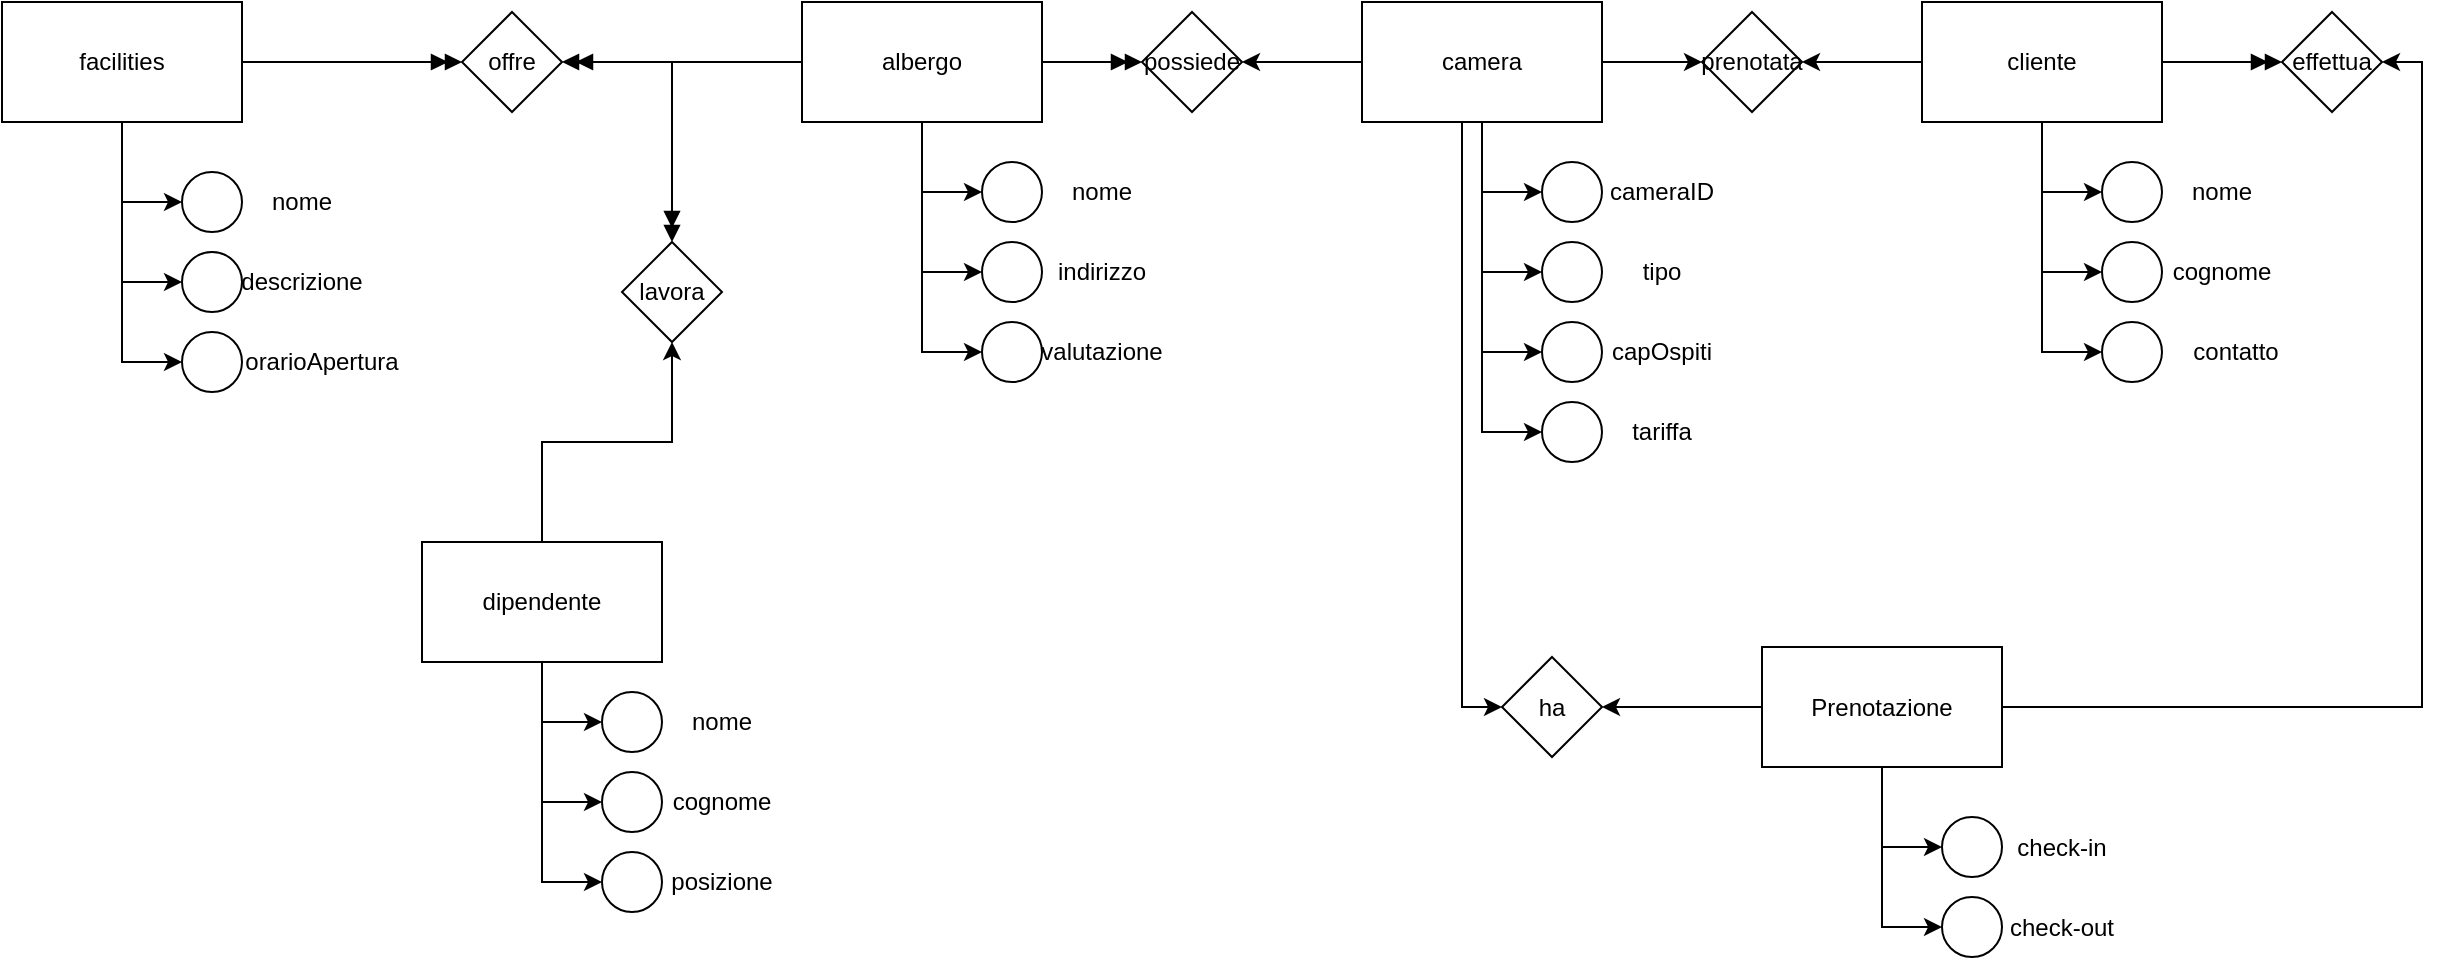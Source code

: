 <mxfile version="20.8.16" type="device"><diagram name="Pagina-1" id="P8NYW2dTBB8HGl_cEu0K"><mxGraphModel dx="1691" dy="516" grid="1" gridSize="10" guides="1" tooltips="1" connect="1" arrows="1" fold="1" page="1" pageScale="1" pageWidth="827" pageHeight="1169" math="0" shadow="0"><root><mxCell id="0"/><mxCell id="1" parent="0"/><mxCell id="It_fVRxhKK38cBiJqTAH-59" style="edgeStyle=orthogonalEdgeStyle;rounded=0;orthogonalLoop=1;jettySize=auto;html=1;entryX=0;entryY=0.5;entryDx=0;entryDy=0;" parent="1" source="It_fVRxhKK38cBiJqTAH-1" target="It_fVRxhKK38cBiJqTAH-53" edge="1"><mxGeometry relative="1" as="geometry"><mxPoint x="-260" y="220" as="targetPoint"/></mxGeometry></mxCell><mxCell id="It_fVRxhKK38cBiJqTAH-60" style="edgeStyle=orthogonalEdgeStyle;rounded=0;orthogonalLoop=1;jettySize=auto;html=1;entryX=0;entryY=0.5;entryDx=0;entryDy=0;" parent="1" source="It_fVRxhKK38cBiJqTAH-1" target="It_fVRxhKK38cBiJqTAH-54" edge="1"><mxGeometry relative="1" as="geometry"><mxPoint x="-260" y="270" as="targetPoint"/></mxGeometry></mxCell><mxCell id="It_fVRxhKK38cBiJqTAH-61" style="edgeStyle=orthogonalEdgeStyle;rounded=0;orthogonalLoop=1;jettySize=auto;html=1;entryX=0;entryY=0.5;entryDx=0;entryDy=0;" parent="1" source="It_fVRxhKK38cBiJqTAH-1" target="It_fVRxhKK38cBiJqTAH-55" edge="1"><mxGeometry relative="1" as="geometry"><mxPoint x="-260" y="310" as="targetPoint"/></mxGeometry></mxCell><mxCell id="It_fVRxhKK38cBiJqTAH-80" style="edgeStyle=orthogonalEdgeStyle;rounded=0;orthogonalLoop=1;jettySize=auto;html=1;endArrow=doubleBlock;endFill=1;" parent="1" source="It_fVRxhKK38cBiJqTAH-1" edge="1"><mxGeometry relative="1" as="geometry"><mxPoint x="-90" y="150" as="targetPoint"/></mxGeometry></mxCell><mxCell id="It_fVRxhKK38cBiJqTAH-1" value="facilities" style="rounded=0;whiteSpace=wrap;html=1;" parent="1" vertex="1"><mxGeometry x="-320" y="120" width="120" height="60" as="geometry"/></mxCell><mxCell id="It_fVRxhKK38cBiJqTAH-50" style="edgeStyle=orthogonalEdgeStyle;rounded=0;orthogonalLoop=1;jettySize=auto;html=1;entryX=0;entryY=0.5;entryDx=0;entryDy=0;" parent="1" source="It_fVRxhKK38cBiJqTAH-2" target="It_fVRxhKK38cBiJqTAH-44" edge="1"><mxGeometry relative="1" as="geometry"><mxPoint x="-50" y="490" as="targetPoint"/></mxGeometry></mxCell><mxCell id="It_fVRxhKK38cBiJqTAH-51" style="edgeStyle=orthogonalEdgeStyle;rounded=0;orthogonalLoop=1;jettySize=auto;html=1;entryX=0;entryY=0.5;entryDx=0;entryDy=0;" parent="1" source="It_fVRxhKK38cBiJqTAH-2" target="It_fVRxhKK38cBiJqTAH-45" edge="1"><mxGeometry relative="1" as="geometry"><mxPoint x="-50" y="530" as="targetPoint"/></mxGeometry></mxCell><mxCell id="It_fVRxhKK38cBiJqTAH-52" style="edgeStyle=orthogonalEdgeStyle;rounded=0;orthogonalLoop=1;jettySize=auto;html=1;entryX=0;entryY=0.5;entryDx=0;entryDy=0;" parent="1" source="It_fVRxhKK38cBiJqTAH-2" target="It_fVRxhKK38cBiJqTAH-46" edge="1"><mxGeometry relative="1" as="geometry"><mxPoint x="-50" y="570" as="targetPoint"/></mxGeometry></mxCell><mxCell id="It_fVRxhKK38cBiJqTAH-78" style="edgeStyle=orthogonalEdgeStyle;rounded=0;orthogonalLoop=1;jettySize=auto;html=1;entryX=0.5;entryY=1;entryDx=0;entryDy=0;endArrow=classic;endFill=1;" parent="1" source="It_fVRxhKK38cBiJqTAH-2" target="It_fVRxhKK38cBiJqTAH-76" edge="1"><mxGeometry relative="1" as="geometry"/></mxCell><mxCell id="It_fVRxhKK38cBiJqTAH-2" value="dipendente" style="rounded=0;whiteSpace=wrap;html=1;" parent="1" vertex="1"><mxGeometry x="-110" y="390" width="120" height="60" as="geometry"/></mxCell><mxCell id="It_fVRxhKK38cBiJqTAH-34" style="edgeStyle=orthogonalEdgeStyle;rounded=0;orthogonalLoop=1;jettySize=auto;html=1;entryX=0;entryY=0.5;entryDx=0;entryDy=0;" parent="1" source="It_fVRxhKK38cBiJqTAH-3" target="It_fVRxhKK38cBiJqTAH-28" edge="1"><mxGeometry relative="1" as="geometry"><mxPoint x="700" y="230" as="targetPoint"/></mxGeometry></mxCell><mxCell id="It_fVRxhKK38cBiJqTAH-35" style="edgeStyle=orthogonalEdgeStyle;rounded=0;orthogonalLoop=1;jettySize=auto;html=1;entryX=0;entryY=0.5;entryDx=0;entryDy=0;" parent="1" source="It_fVRxhKK38cBiJqTAH-3" target="It_fVRxhKK38cBiJqTAH-29" edge="1"><mxGeometry relative="1" as="geometry"><mxPoint x="700" y="260" as="targetPoint"/></mxGeometry></mxCell><mxCell id="It_fVRxhKK38cBiJqTAH-36" style="edgeStyle=orthogonalEdgeStyle;rounded=0;orthogonalLoop=1;jettySize=auto;html=1;entryX=0;entryY=0.5;entryDx=0;entryDy=0;" parent="1" source="It_fVRxhKK38cBiJqTAH-3" target="It_fVRxhKK38cBiJqTAH-30" edge="1"><mxGeometry relative="1" as="geometry"><mxPoint x="700" y="300" as="targetPoint"/></mxGeometry></mxCell><mxCell id="It_fVRxhKK38cBiJqTAH-74" style="edgeStyle=orthogonalEdgeStyle;rounded=0;orthogonalLoop=1;jettySize=auto;html=1;entryX=1;entryY=0.5;entryDx=0;entryDy=0;endArrow=classic;endFill=1;" parent="1" source="It_fVRxhKK38cBiJqTAH-3" target="It_fVRxhKK38cBiJqTAH-72" edge="1"><mxGeometry relative="1" as="geometry"/></mxCell><mxCell id="It_fVRxhKK38cBiJqTAH-84" style="edgeStyle=orthogonalEdgeStyle;rounded=0;orthogonalLoop=1;jettySize=auto;html=1;entryX=0;entryY=0.5;entryDx=0;entryDy=0;endArrow=doubleBlock;endFill=1;" parent="1" source="It_fVRxhKK38cBiJqTAH-3" target="It_fVRxhKK38cBiJqTAH-82" edge="1"><mxGeometry relative="1" as="geometry"/></mxCell><mxCell id="It_fVRxhKK38cBiJqTAH-3" value="cliente" style="rounded=0;whiteSpace=wrap;html=1;" parent="1" vertex="1"><mxGeometry x="640" y="120" width="120" height="60" as="geometry"/></mxCell><mxCell id="It_fVRxhKK38cBiJqTAH-23" style="edgeStyle=orthogonalEdgeStyle;rounded=0;orthogonalLoop=1;jettySize=auto;html=1;entryX=0;entryY=0.5;entryDx=0;entryDy=0;" parent="1" source="It_fVRxhKK38cBiJqTAH-4" target="It_fVRxhKK38cBiJqTAH-15" edge="1"><mxGeometry relative="1" as="geometry"><mxPoint x="420" y="230" as="targetPoint"/></mxGeometry></mxCell><mxCell id="It_fVRxhKK38cBiJqTAH-25" style="edgeStyle=orthogonalEdgeStyle;rounded=0;orthogonalLoop=1;jettySize=auto;html=1;entryX=0;entryY=0.5;entryDx=0;entryDy=0;" parent="1" source="It_fVRxhKK38cBiJqTAH-4" target="It_fVRxhKK38cBiJqTAH-16" edge="1"><mxGeometry relative="1" as="geometry"><mxPoint x="420" y="260" as="targetPoint"/></mxGeometry></mxCell><mxCell id="It_fVRxhKK38cBiJqTAH-26" style="edgeStyle=orthogonalEdgeStyle;rounded=0;orthogonalLoop=1;jettySize=auto;html=1;entryX=0;entryY=0.5;entryDx=0;entryDy=0;" parent="1" source="It_fVRxhKK38cBiJqTAH-4" target="It_fVRxhKK38cBiJqTAH-17" edge="1"><mxGeometry relative="1" as="geometry"><mxPoint x="420" y="310" as="targetPoint"/></mxGeometry></mxCell><mxCell id="It_fVRxhKK38cBiJqTAH-27" style="edgeStyle=orthogonalEdgeStyle;rounded=0;orthogonalLoop=1;jettySize=auto;html=1;entryX=0;entryY=0.5;entryDx=0;entryDy=0;" parent="1" source="It_fVRxhKK38cBiJqTAH-4" target="It_fVRxhKK38cBiJqTAH-18" edge="1"><mxGeometry relative="1" as="geometry"><mxPoint x="420" y="340" as="targetPoint"/></mxGeometry></mxCell><mxCell id="It_fVRxhKK38cBiJqTAH-71" style="edgeStyle=orthogonalEdgeStyle;rounded=0;orthogonalLoop=1;jettySize=auto;html=1;entryX=1;entryY=0.5;entryDx=0;entryDy=0;" parent="1" source="It_fVRxhKK38cBiJqTAH-4" target="It_fVRxhKK38cBiJqTAH-69" edge="1"><mxGeometry relative="1" as="geometry"/></mxCell><mxCell id="It_fVRxhKK38cBiJqTAH-73" style="edgeStyle=orthogonalEdgeStyle;rounded=0;orthogonalLoop=1;jettySize=auto;html=1;entryX=0;entryY=0.5;entryDx=0;entryDy=0;endArrow=classic;endFill=1;" parent="1" source="It_fVRxhKK38cBiJqTAH-4" target="It_fVRxhKK38cBiJqTAH-72" edge="1"><mxGeometry relative="1" as="geometry"/></mxCell><mxCell id="BVy4mY_7ovQAS0K8TJ06-4" style="edgeStyle=orthogonalEdgeStyle;rounded=0;orthogonalLoop=1;jettySize=auto;html=1;entryX=0;entryY=0.5;entryDx=0;entryDy=0;" edge="1" parent="1" source="It_fVRxhKK38cBiJqTAH-4" target="BVy4mY_7ovQAS0K8TJ06-2"><mxGeometry relative="1" as="geometry"><Array as="points"><mxPoint x="410" y="473"/></Array></mxGeometry></mxCell><mxCell id="It_fVRxhKK38cBiJqTAH-4" value="camera" style="rounded=0;whiteSpace=wrap;html=1;" parent="1" vertex="1"><mxGeometry x="360" y="120" width="120" height="60" as="geometry"/></mxCell><mxCell id="It_fVRxhKK38cBiJqTAH-12" style="edgeStyle=orthogonalEdgeStyle;rounded=0;orthogonalLoop=1;jettySize=auto;html=1;entryX=0;entryY=0.5;entryDx=0;entryDy=0;" parent="1" source="It_fVRxhKK38cBiJqTAH-5" target="It_fVRxhKK38cBiJqTAH-6" edge="1"><mxGeometry relative="1" as="geometry"><mxPoint x="140" y="230" as="targetPoint"/></mxGeometry></mxCell><mxCell id="It_fVRxhKK38cBiJqTAH-13" style="edgeStyle=orthogonalEdgeStyle;rounded=0;orthogonalLoop=1;jettySize=auto;html=1;entryX=0;entryY=0.5;entryDx=0;entryDy=0;" parent="1" source="It_fVRxhKK38cBiJqTAH-5" target="It_fVRxhKK38cBiJqTAH-7" edge="1"><mxGeometry relative="1" as="geometry"><mxPoint x="140" y="260" as="targetPoint"/></mxGeometry></mxCell><mxCell id="It_fVRxhKK38cBiJqTAH-14" style="edgeStyle=orthogonalEdgeStyle;rounded=0;orthogonalLoop=1;jettySize=auto;html=1;entryX=0;entryY=0.5;entryDx=0;entryDy=0;" parent="1" source="It_fVRxhKK38cBiJqTAH-5" target="It_fVRxhKK38cBiJqTAH-8" edge="1"><mxGeometry relative="1" as="geometry"><mxPoint x="140" y="300" as="targetPoint"/></mxGeometry></mxCell><mxCell id="It_fVRxhKK38cBiJqTAH-70" style="edgeStyle=orthogonalEdgeStyle;rounded=0;orthogonalLoop=1;jettySize=auto;html=1;entryX=0;entryY=0.5;entryDx=0;entryDy=0;endArrow=doubleBlock;endFill=1;" parent="1" source="It_fVRxhKK38cBiJqTAH-5" target="It_fVRxhKK38cBiJqTAH-69" edge="1"><mxGeometry relative="1" as="geometry"/></mxCell><mxCell id="It_fVRxhKK38cBiJqTAH-77" style="edgeStyle=orthogonalEdgeStyle;rounded=0;orthogonalLoop=1;jettySize=auto;html=1;entryX=0.5;entryY=0;entryDx=0;entryDy=0;endArrow=doubleBlock;endFill=1;" parent="1" source="It_fVRxhKK38cBiJqTAH-5" target="It_fVRxhKK38cBiJqTAH-76" edge="1"><mxGeometry relative="1" as="geometry"/></mxCell><mxCell id="It_fVRxhKK38cBiJqTAH-81" style="edgeStyle=orthogonalEdgeStyle;rounded=0;orthogonalLoop=1;jettySize=auto;html=1;entryX=1;entryY=0.5;entryDx=0;entryDy=0;endArrow=doubleBlock;endFill=1;" parent="1" source="It_fVRxhKK38cBiJqTAH-5" target="It_fVRxhKK38cBiJqTAH-79" edge="1"><mxGeometry relative="1" as="geometry"/></mxCell><mxCell id="It_fVRxhKK38cBiJqTAH-5" value="albergo" style="rounded=0;whiteSpace=wrap;html=1;" parent="1" vertex="1"><mxGeometry x="80" y="120" width="120" height="60" as="geometry"/></mxCell><mxCell id="It_fVRxhKK38cBiJqTAH-6" value="" style="ellipse;whiteSpace=wrap;html=1;aspect=fixed;" parent="1" vertex="1"><mxGeometry x="170" y="200" width="30" height="30" as="geometry"/></mxCell><mxCell id="It_fVRxhKK38cBiJqTAH-7" value="" style="ellipse;whiteSpace=wrap;html=1;aspect=fixed;" parent="1" vertex="1"><mxGeometry x="170" y="240" width="30" height="30" as="geometry"/></mxCell><mxCell id="It_fVRxhKK38cBiJqTAH-8" value="" style="ellipse;whiteSpace=wrap;html=1;aspect=fixed;" parent="1" vertex="1"><mxGeometry x="170" y="280" width="30" height="30" as="geometry"/></mxCell><mxCell id="It_fVRxhKK38cBiJqTAH-9" value="nome" style="text;html=1;strokeColor=none;fillColor=none;align=center;verticalAlign=middle;whiteSpace=wrap;rounded=0;" parent="1" vertex="1"><mxGeometry x="200" y="200" width="60" height="30" as="geometry"/></mxCell><mxCell id="It_fVRxhKK38cBiJqTAH-10" value="indirizzo" style="text;html=1;strokeColor=none;fillColor=none;align=center;verticalAlign=middle;whiteSpace=wrap;rounded=0;" parent="1" vertex="1"><mxGeometry x="200" y="240" width="60" height="30" as="geometry"/></mxCell><mxCell id="It_fVRxhKK38cBiJqTAH-11" value="valutazione" style="text;html=1;strokeColor=none;fillColor=none;align=center;verticalAlign=middle;whiteSpace=wrap;rounded=0;" parent="1" vertex="1"><mxGeometry x="200" y="280" width="60" height="30" as="geometry"/></mxCell><mxCell id="It_fVRxhKK38cBiJqTAH-15" value="" style="ellipse;whiteSpace=wrap;html=1;aspect=fixed;" parent="1" vertex="1"><mxGeometry x="450" y="200" width="30" height="30" as="geometry"/></mxCell><mxCell id="It_fVRxhKK38cBiJqTAH-16" value="" style="ellipse;whiteSpace=wrap;html=1;aspect=fixed;" parent="1" vertex="1"><mxGeometry x="450" y="240" width="30" height="30" as="geometry"/></mxCell><mxCell id="It_fVRxhKK38cBiJqTAH-17" value="" style="ellipse;whiteSpace=wrap;html=1;aspect=fixed;" parent="1" vertex="1"><mxGeometry x="450" y="280" width="30" height="30" as="geometry"/></mxCell><mxCell id="It_fVRxhKK38cBiJqTAH-18" value="" style="ellipse;whiteSpace=wrap;html=1;aspect=fixed;" parent="1" vertex="1"><mxGeometry x="450" y="320" width="30" height="30" as="geometry"/></mxCell><mxCell id="It_fVRxhKK38cBiJqTAH-19" value="cameraID" style="text;html=1;strokeColor=none;fillColor=none;align=center;verticalAlign=middle;whiteSpace=wrap;rounded=0;" parent="1" vertex="1"><mxGeometry x="480" y="200" width="60" height="30" as="geometry"/></mxCell><mxCell id="It_fVRxhKK38cBiJqTAH-20" value="tipo" style="text;html=1;strokeColor=none;fillColor=none;align=center;verticalAlign=middle;whiteSpace=wrap;rounded=0;" parent="1" vertex="1"><mxGeometry x="480" y="240" width="60" height="30" as="geometry"/></mxCell><mxCell id="It_fVRxhKK38cBiJqTAH-21" value="capOspiti" style="text;html=1;strokeColor=none;fillColor=none;align=center;verticalAlign=middle;whiteSpace=wrap;rounded=0;" parent="1" vertex="1"><mxGeometry x="480" y="280" width="60" height="30" as="geometry"/></mxCell><mxCell id="It_fVRxhKK38cBiJqTAH-22" value="tariffa" style="text;html=1;strokeColor=none;fillColor=none;align=center;verticalAlign=middle;whiteSpace=wrap;rounded=0;" parent="1" vertex="1"><mxGeometry x="480" y="320" width="60" height="30" as="geometry"/></mxCell><mxCell id="It_fVRxhKK38cBiJqTAH-28" value="" style="ellipse;whiteSpace=wrap;html=1;aspect=fixed;" parent="1" vertex="1"><mxGeometry x="730" y="200" width="30" height="30" as="geometry"/></mxCell><mxCell id="It_fVRxhKK38cBiJqTAH-29" value="" style="ellipse;whiteSpace=wrap;html=1;aspect=fixed;" parent="1" vertex="1"><mxGeometry x="730" y="240" width="30" height="30" as="geometry"/></mxCell><mxCell id="It_fVRxhKK38cBiJqTAH-30" value="" style="ellipse;whiteSpace=wrap;html=1;aspect=fixed;" parent="1" vertex="1"><mxGeometry x="730" y="280" width="30" height="30" as="geometry"/></mxCell><mxCell id="It_fVRxhKK38cBiJqTAH-31" value="nome" style="text;html=1;strokeColor=none;fillColor=none;align=center;verticalAlign=middle;whiteSpace=wrap;rounded=0;" parent="1" vertex="1"><mxGeometry x="760" y="200" width="60" height="30" as="geometry"/></mxCell><mxCell id="It_fVRxhKK38cBiJqTAH-32" value="cognome" style="text;html=1;strokeColor=none;fillColor=none;align=center;verticalAlign=middle;whiteSpace=wrap;rounded=0;" parent="1" vertex="1"><mxGeometry x="760" y="240" width="60" height="30" as="geometry"/></mxCell><mxCell id="It_fVRxhKK38cBiJqTAH-33" value="contatto" style="text;html=1;strokeColor=none;fillColor=none;align=center;verticalAlign=middle;whiteSpace=wrap;rounded=0;" parent="1" vertex="1"><mxGeometry x="767" y="280" width="60" height="30" as="geometry"/></mxCell><mxCell id="It_fVRxhKK38cBiJqTAH-44" value="" style="ellipse;whiteSpace=wrap;html=1;aspect=fixed;" parent="1" vertex="1"><mxGeometry x="-20" y="465" width="30" height="30" as="geometry"/></mxCell><mxCell id="It_fVRxhKK38cBiJqTAH-45" value="" style="ellipse;whiteSpace=wrap;html=1;aspect=fixed;" parent="1" vertex="1"><mxGeometry x="-20" y="505" width="30" height="30" as="geometry"/></mxCell><mxCell id="It_fVRxhKK38cBiJqTAH-46" value="" style="ellipse;whiteSpace=wrap;html=1;aspect=fixed;" parent="1" vertex="1"><mxGeometry x="-20" y="545" width="30" height="30" as="geometry"/></mxCell><mxCell id="It_fVRxhKK38cBiJqTAH-47" value="nome" style="text;html=1;strokeColor=none;fillColor=none;align=center;verticalAlign=middle;whiteSpace=wrap;rounded=0;" parent="1" vertex="1"><mxGeometry x="10" y="465" width="60" height="30" as="geometry"/></mxCell><mxCell id="It_fVRxhKK38cBiJqTAH-48" value="cognome" style="text;html=1;strokeColor=none;fillColor=none;align=center;verticalAlign=middle;whiteSpace=wrap;rounded=0;" parent="1" vertex="1"><mxGeometry x="10" y="505" width="60" height="30" as="geometry"/></mxCell><mxCell id="It_fVRxhKK38cBiJqTAH-49" value="posizione" style="text;html=1;strokeColor=none;fillColor=none;align=center;verticalAlign=middle;whiteSpace=wrap;rounded=0;" parent="1" vertex="1"><mxGeometry x="10" y="545" width="60" height="30" as="geometry"/></mxCell><mxCell id="It_fVRxhKK38cBiJqTAH-53" value="" style="ellipse;whiteSpace=wrap;html=1;aspect=fixed;" parent="1" vertex="1"><mxGeometry x="-230" y="205" width="30" height="30" as="geometry"/></mxCell><mxCell id="It_fVRxhKK38cBiJqTAH-54" value="" style="ellipse;whiteSpace=wrap;html=1;aspect=fixed;" parent="1" vertex="1"><mxGeometry x="-230" y="245" width="30" height="30" as="geometry"/></mxCell><mxCell id="It_fVRxhKK38cBiJqTAH-55" value="" style="ellipse;whiteSpace=wrap;html=1;aspect=fixed;" parent="1" vertex="1"><mxGeometry x="-230" y="285" width="30" height="30" as="geometry"/></mxCell><mxCell id="It_fVRxhKK38cBiJqTAH-56" value="nome" style="text;html=1;strokeColor=none;fillColor=none;align=center;verticalAlign=middle;whiteSpace=wrap;rounded=0;" parent="1" vertex="1"><mxGeometry x="-200" y="205" width="60" height="30" as="geometry"/></mxCell><mxCell id="It_fVRxhKK38cBiJqTAH-57" value="descrizione" style="text;html=1;strokeColor=none;fillColor=none;align=center;verticalAlign=middle;whiteSpace=wrap;rounded=0;" parent="1" vertex="1"><mxGeometry x="-200" y="245" width="60" height="30" as="geometry"/></mxCell><mxCell id="It_fVRxhKK38cBiJqTAH-58" value="orarioApertura" style="text;html=1;strokeColor=none;fillColor=none;align=center;verticalAlign=middle;whiteSpace=wrap;rounded=0;" parent="1" vertex="1"><mxGeometry x="-190" y="285" width="60" height="30" as="geometry"/></mxCell><mxCell id="It_fVRxhKK38cBiJqTAH-67" style="edgeStyle=orthogonalEdgeStyle;rounded=0;orthogonalLoop=1;jettySize=auto;html=1;entryX=0;entryY=0.5;entryDx=0;entryDy=0;" parent="1" source="It_fVRxhKK38cBiJqTAH-62" target="It_fVRxhKK38cBiJqTAH-63" edge="1"><mxGeometry relative="1" as="geometry"><mxPoint x="620" y="542.5" as="targetPoint"/></mxGeometry></mxCell><mxCell id="It_fVRxhKK38cBiJqTAH-68" style="edgeStyle=orthogonalEdgeStyle;rounded=0;orthogonalLoop=1;jettySize=auto;html=1;entryX=0;entryY=0.5;entryDx=0;entryDy=0;" parent="1" source="It_fVRxhKK38cBiJqTAH-62" target="It_fVRxhKK38cBiJqTAH-64" edge="1"><mxGeometry relative="1" as="geometry"><mxPoint x="620" y="582.5" as="targetPoint"/></mxGeometry></mxCell><mxCell id="It_fVRxhKK38cBiJqTAH-85" style="edgeStyle=orthogonalEdgeStyle;rounded=0;orthogonalLoop=1;jettySize=auto;html=1;entryX=1;entryY=0.5;entryDx=0;entryDy=0;endArrow=classic;endFill=1;" parent="1" source="It_fVRxhKK38cBiJqTAH-62" target="It_fVRxhKK38cBiJqTAH-82" edge="1"><mxGeometry relative="1" as="geometry"/></mxCell><mxCell id="BVy4mY_7ovQAS0K8TJ06-3" style="edgeStyle=orthogonalEdgeStyle;rounded=0;orthogonalLoop=1;jettySize=auto;html=1;" edge="1" parent="1" source="It_fVRxhKK38cBiJqTAH-62" target="BVy4mY_7ovQAS0K8TJ06-2"><mxGeometry relative="1" as="geometry"/></mxCell><mxCell id="It_fVRxhKK38cBiJqTAH-62" value="Prenotazione" style="rounded=0;whiteSpace=wrap;html=1;" parent="1" vertex="1"><mxGeometry x="560" y="442.5" width="120" height="60" as="geometry"/></mxCell><mxCell id="It_fVRxhKK38cBiJqTAH-63" value="" style="ellipse;whiteSpace=wrap;html=1;aspect=fixed;" parent="1" vertex="1"><mxGeometry x="650" y="527.5" width="30" height="30" as="geometry"/></mxCell><mxCell id="It_fVRxhKK38cBiJqTAH-64" value="" style="ellipse;whiteSpace=wrap;html=1;aspect=fixed;" parent="1" vertex="1"><mxGeometry x="650" y="567.5" width="30" height="30" as="geometry"/></mxCell><mxCell id="It_fVRxhKK38cBiJqTAH-65" value="check-in" style="text;html=1;strokeColor=none;fillColor=none;align=center;verticalAlign=middle;whiteSpace=wrap;rounded=0;" parent="1" vertex="1"><mxGeometry x="680" y="527.5" width="60" height="30" as="geometry"/></mxCell><mxCell id="It_fVRxhKK38cBiJqTAH-66" value="check-out" style="text;html=1;strokeColor=none;fillColor=none;align=center;verticalAlign=middle;whiteSpace=wrap;rounded=0;" parent="1" vertex="1"><mxGeometry x="680" y="567.5" width="60" height="30" as="geometry"/></mxCell><mxCell id="It_fVRxhKK38cBiJqTAH-69" value="possiede" style="rhombus;whiteSpace=wrap;html=1;" parent="1" vertex="1"><mxGeometry x="250" y="125" width="50" height="50" as="geometry"/></mxCell><mxCell id="It_fVRxhKK38cBiJqTAH-72" value="prenotata" style="rhombus;whiteSpace=wrap;html=1;" parent="1" vertex="1"><mxGeometry x="530" y="125" width="50" height="50" as="geometry"/></mxCell><mxCell id="It_fVRxhKK38cBiJqTAH-76" value="lavora" style="rhombus;whiteSpace=wrap;html=1;" parent="1" vertex="1"><mxGeometry x="-10" y="240" width="50" height="50" as="geometry"/></mxCell><mxCell id="It_fVRxhKK38cBiJqTAH-79" value="offre" style="rhombus;whiteSpace=wrap;html=1;" parent="1" vertex="1"><mxGeometry x="-90" y="125" width="50" height="50" as="geometry"/></mxCell><mxCell id="It_fVRxhKK38cBiJqTAH-82" value="effettua" style="rhombus;whiteSpace=wrap;html=1;" parent="1" vertex="1"><mxGeometry x="820" y="125" width="50" height="50" as="geometry"/></mxCell><mxCell id="BVy4mY_7ovQAS0K8TJ06-2" value="ha" style="rhombus;whiteSpace=wrap;html=1;" vertex="1" parent="1"><mxGeometry x="430" y="447.5" width="50" height="50" as="geometry"/></mxCell></root></mxGraphModel></diagram></mxfile>